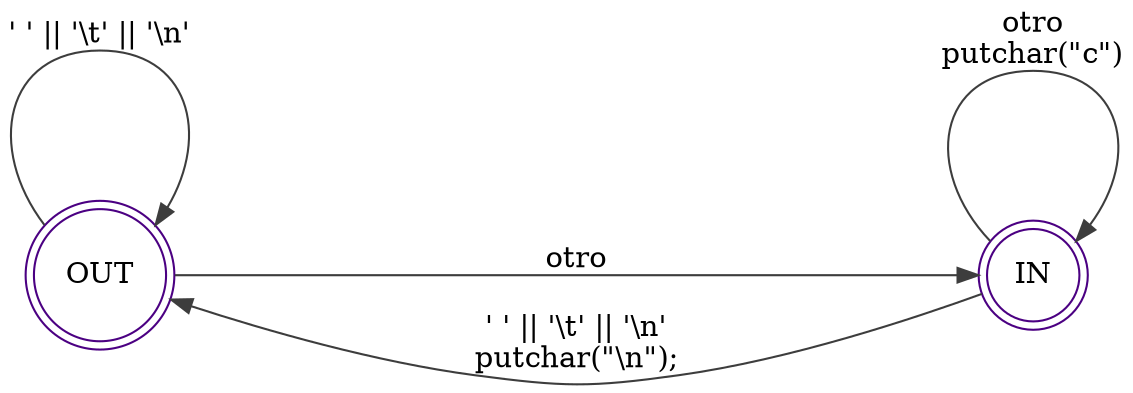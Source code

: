 digraph finite_state_machine {
	rankdir=LR;
	ranksep=4;
	nodesep=1;

	node [shape = doublecircle, color="indigo"]; OUT IN
	OUT -> OUT [ label = "' ' || '\\t' || '\\n'"  color="grey24" ];
	OUT -> IN [ label = "otro" color="grey24" ];
	IN -> IN [ label = "otro\nputchar(\"c\")" color="grey24" ];
	IN -> OUT [ label = "' ' || '\\t' || '\\n'\nputchar(\"\\n\");" color="grey24" ];
}